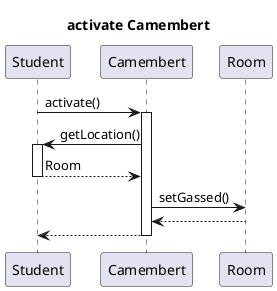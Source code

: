 @startuml camembert

title activate Camembert

participant Student as s
participant Camembert as c
participant Room as r

s -> c ++: activate()

c -> s ++: getLocation()
s--> c --: Room

c->r : setGassed()

r-->c

c-->s --:


@enduml
